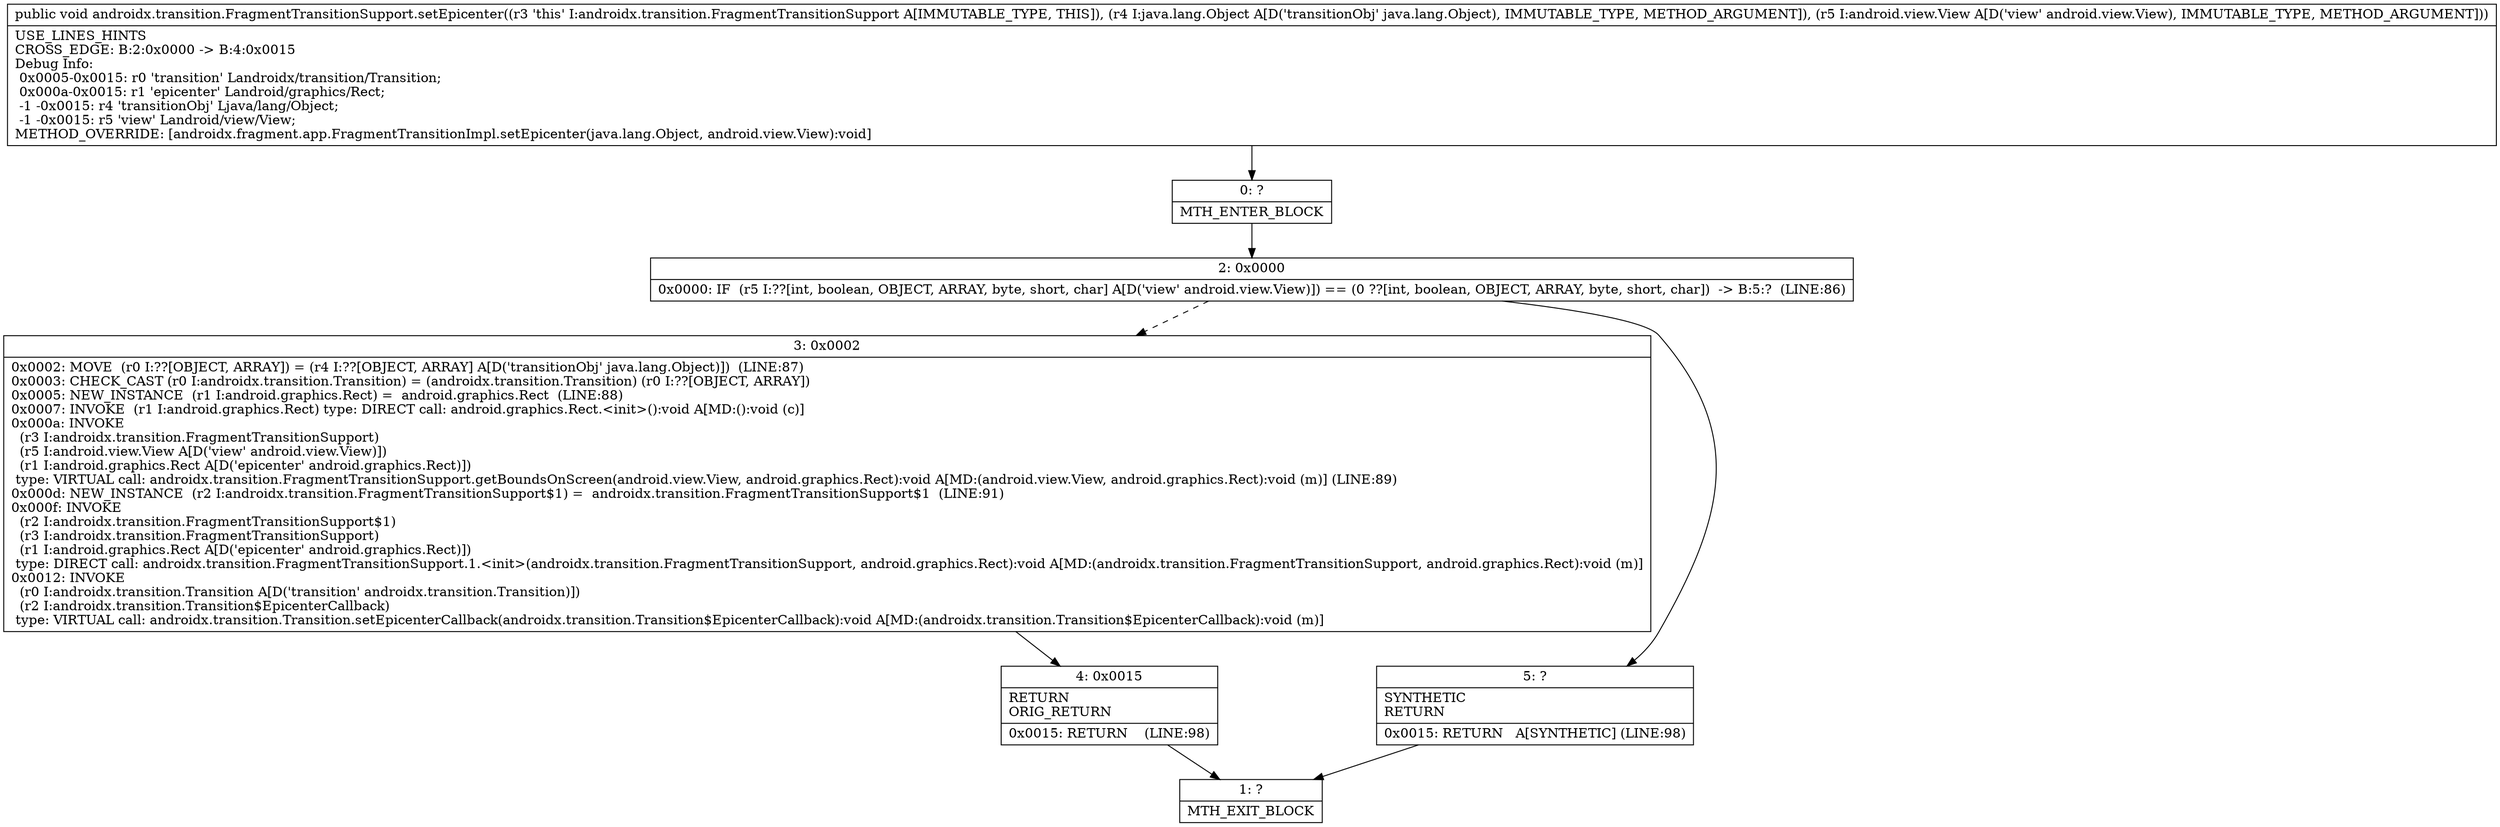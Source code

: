 digraph "CFG forandroidx.transition.FragmentTransitionSupport.setEpicenter(Ljava\/lang\/Object;Landroid\/view\/View;)V" {
Node_0 [shape=record,label="{0\:\ ?|MTH_ENTER_BLOCK\l}"];
Node_2 [shape=record,label="{2\:\ 0x0000|0x0000: IF  (r5 I:??[int, boolean, OBJECT, ARRAY, byte, short, char] A[D('view' android.view.View)]) == (0 ??[int, boolean, OBJECT, ARRAY, byte, short, char])  \-\> B:5:?  (LINE:86)\l}"];
Node_3 [shape=record,label="{3\:\ 0x0002|0x0002: MOVE  (r0 I:??[OBJECT, ARRAY]) = (r4 I:??[OBJECT, ARRAY] A[D('transitionObj' java.lang.Object)])  (LINE:87)\l0x0003: CHECK_CAST (r0 I:androidx.transition.Transition) = (androidx.transition.Transition) (r0 I:??[OBJECT, ARRAY]) \l0x0005: NEW_INSTANCE  (r1 I:android.graphics.Rect) =  android.graphics.Rect  (LINE:88)\l0x0007: INVOKE  (r1 I:android.graphics.Rect) type: DIRECT call: android.graphics.Rect.\<init\>():void A[MD:():void (c)]\l0x000a: INVOKE  \l  (r3 I:androidx.transition.FragmentTransitionSupport)\l  (r5 I:android.view.View A[D('view' android.view.View)])\l  (r1 I:android.graphics.Rect A[D('epicenter' android.graphics.Rect)])\l type: VIRTUAL call: androidx.transition.FragmentTransitionSupport.getBoundsOnScreen(android.view.View, android.graphics.Rect):void A[MD:(android.view.View, android.graphics.Rect):void (m)] (LINE:89)\l0x000d: NEW_INSTANCE  (r2 I:androidx.transition.FragmentTransitionSupport$1) =  androidx.transition.FragmentTransitionSupport$1  (LINE:91)\l0x000f: INVOKE  \l  (r2 I:androidx.transition.FragmentTransitionSupport$1)\l  (r3 I:androidx.transition.FragmentTransitionSupport)\l  (r1 I:android.graphics.Rect A[D('epicenter' android.graphics.Rect)])\l type: DIRECT call: androidx.transition.FragmentTransitionSupport.1.\<init\>(androidx.transition.FragmentTransitionSupport, android.graphics.Rect):void A[MD:(androidx.transition.FragmentTransitionSupport, android.graphics.Rect):void (m)]\l0x0012: INVOKE  \l  (r0 I:androidx.transition.Transition A[D('transition' androidx.transition.Transition)])\l  (r2 I:androidx.transition.Transition$EpicenterCallback)\l type: VIRTUAL call: androidx.transition.Transition.setEpicenterCallback(androidx.transition.Transition$EpicenterCallback):void A[MD:(androidx.transition.Transition$EpicenterCallback):void (m)]\l}"];
Node_4 [shape=record,label="{4\:\ 0x0015|RETURN\lORIG_RETURN\l|0x0015: RETURN    (LINE:98)\l}"];
Node_1 [shape=record,label="{1\:\ ?|MTH_EXIT_BLOCK\l}"];
Node_5 [shape=record,label="{5\:\ ?|SYNTHETIC\lRETURN\l|0x0015: RETURN   A[SYNTHETIC] (LINE:98)\l}"];
MethodNode[shape=record,label="{public void androidx.transition.FragmentTransitionSupport.setEpicenter((r3 'this' I:androidx.transition.FragmentTransitionSupport A[IMMUTABLE_TYPE, THIS]), (r4 I:java.lang.Object A[D('transitionObj' java.lang.Object), IMMUTABLE_TYPE, METHOD_ARGUMENT]), (r5 I:android.view.View A[D('view' android.view.View), IMMUTABLE_TYPE, METHOD_ARGUMENT]))  | USE_LINES_HINTS\lCROSS_EDGE: B:2:0x0000 \-\> B:4:0x0015\lDebug Info:\l  0x0005\-0x0015: r0 'transition' Landroidx\/transition\/Transition;\l  0x000a\-0x0015: r1 'epicenter' Landroid\/graphics\/Rect;\l  \-1 \-0x0015: r4 'transitionObj' Ljava\/lang\/Object;\l  \-1 \-0x0015: r5 'view' Landroid\/view\/View;\lMETHOD_OVERRIDE: [androidx.fragment.app.FragmentTransitionImpl.setEpicenter(java.lang.Object, android.view.View):void]\l}"];
MethodNode -> Node_0;Node_0 -> Node_2;
Node_2 -> Node_3[style=dashed];
Node_2 -> Node_5;
Node_3 -> Node_4;
Node_4 -> Node_1;
Node_5 -> Node_1;
}

